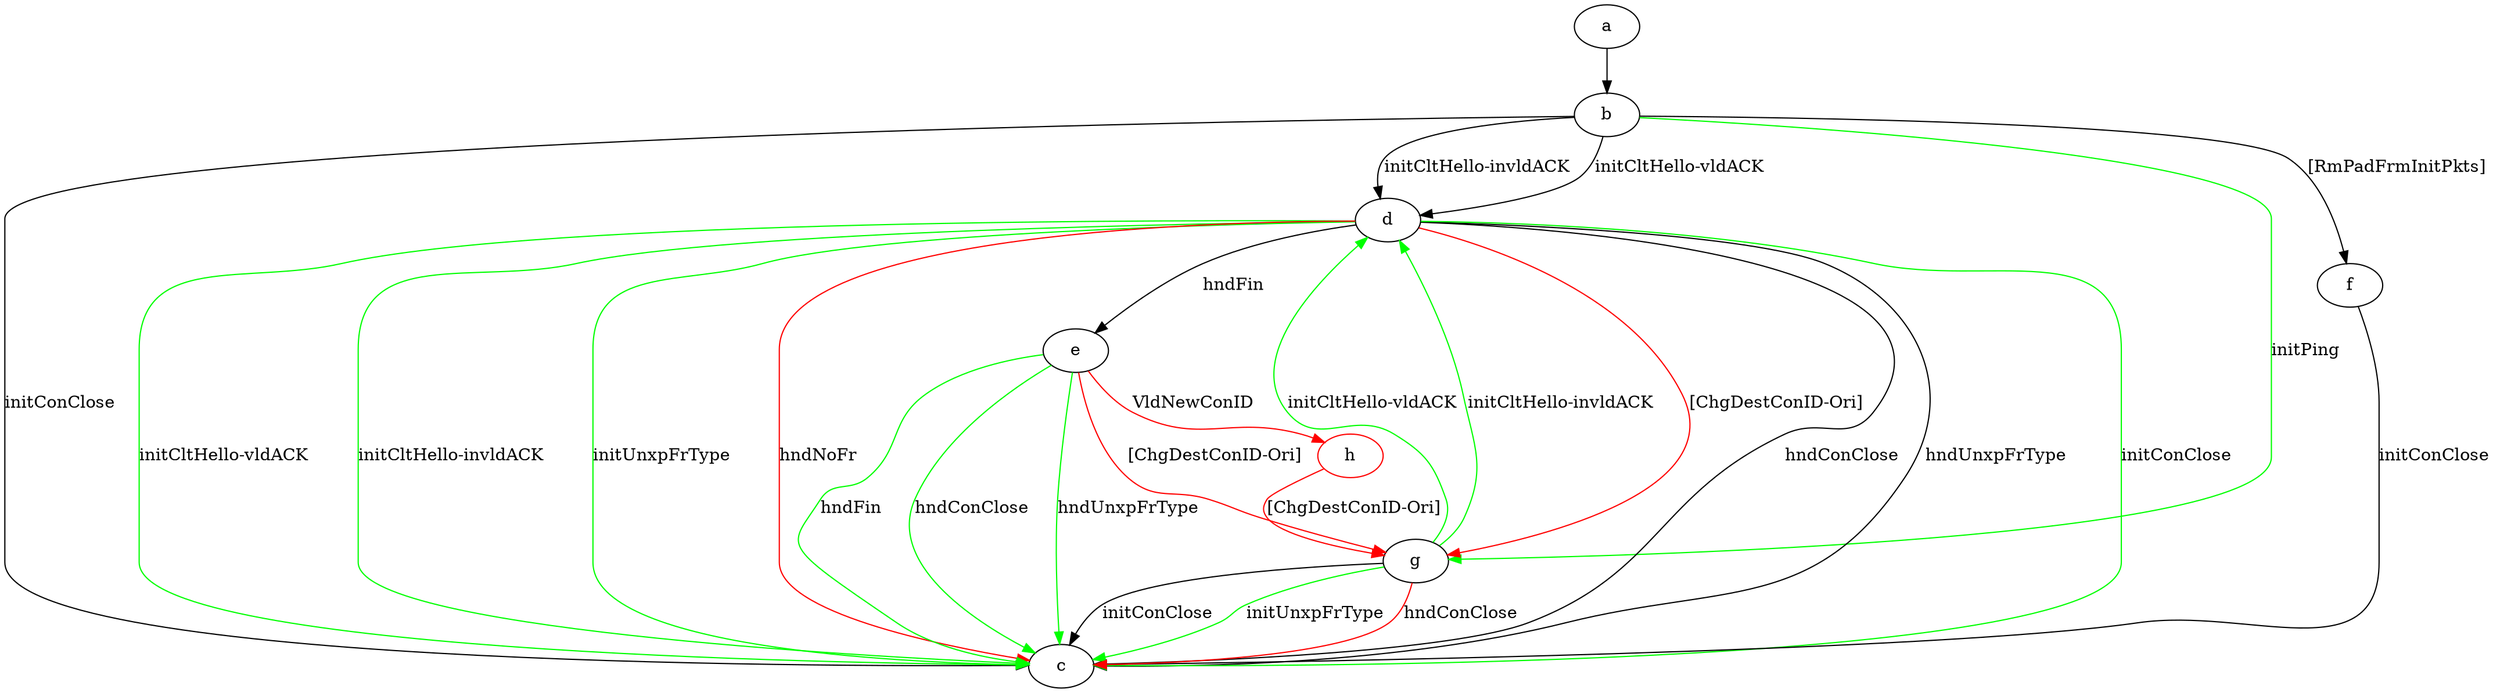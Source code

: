 digraph "" {
	a -> b	[key=0];
	b -> c	[key=0,
		label="initConClose "];
	b -> d	[key=0,
		label="initCltHello-vldACK "];
	b -> d	[key=1,
		label="initCltHello-invldACK "];
	b -> f	[key=0,
		label="[RmPadFrmInitPkts] "];
	b -> g	[key=0,
		color=green,
		label="initPing "];
	d -> c	[key=0,
		label="hndConClose "];
	d -> c	[key=1,
		label="hndUnxpFrType "];
	d -> c	[key=2,
		color=green,
		label="initConClose "];
	d -> c	[key=3,
		color=green,
		label="initCltHello-vldACK "];
	d -> c	[key=4,
		color=green,
		label="initCltHello-invldACK "];
	d -> c	[key=5,
		color=green,
		label="initUnxpFrType "];
	d -> c	[key=6,
		color=red,
		label="hndNoFr "];
	d -> e	[key=0,
		label="hndFin "];
	d -> g	[key=0,
		color=red,
		label="[ChgDestConID-Ori] "];
	e -> c	[key=0,
		color=green,
		label="hndFin "];
	e -> c	[key=1,
		color=green,
		label="hndConClose "];
	e -> c	[key=2,
		color=green,
		label="hndUnxpFrType "];
	e -> g	[key=0,
		color=red,
		label="[ChgDestConID-Ori] "];
	h	[color=red];
	e -> h	[key=0,
		color=red,
		label="VldNewConID "];
	f -> c	[key=0,
		label="initConClose "];
	g -> c	[key=0,
		label="initConClose "];
	g -> c	[key=1,
		color=green,
		label="initUnxpFrType "];
	g -> c	[key=2,
		color=red,
		label="hndConClose "];
	g -> d	[key=0,
		color=green,
		label="initCltHello-vldACK "];
	g -> d	[key=1,
		color=green,
		label="initCltHello-invldACK "];
	h -> g	[key=0,
		color=red,
		label="[ChgDestConID-Ori] "];
}
